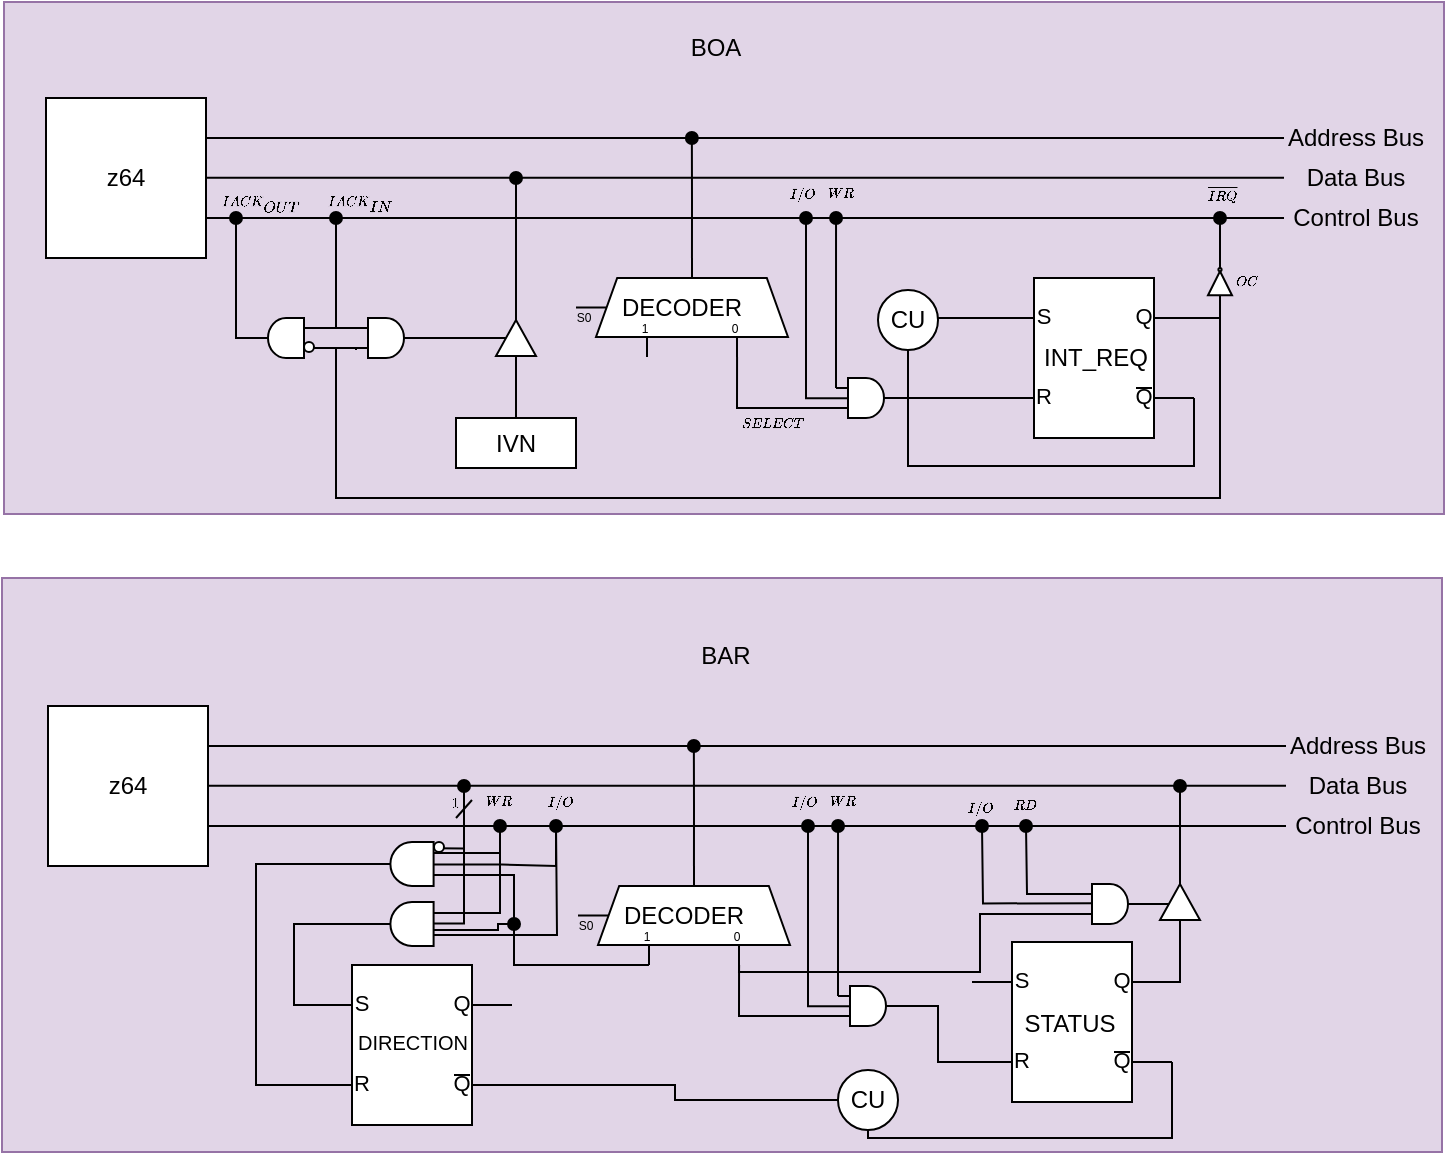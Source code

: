 <mxfile version="24.6.4" type="device">
  <diagram name="Page-1" id="BMsLtdky9-Eu2m9CjBIF">
    <mxGraphModel dx="855" dy="365" grid="0" gridSize="1" guides="1" tooltips="1" connect="1" arrows="1" fold="1" page="0" pageScale="1" pageWidth="850" pageHeight="1100" math="1" shadow="0">
      <root>
        <mxCell id="0" />
        <mxCell id="1" parent="0" />
        <mxCell id="cthAjJGqaLLZOzj8Ev1N-72" value="" style="rounded=0;whiteSpace=wrap;html=1;fillColor=#e1d5e7;strokeColor=#9673a6;" parent="1" vertex="1">
          <mxGeometry x="64" y="112" width="720" height="256" as="geometry" />
        </mxCell>
        <mxCell id="cthAjJGqaLLZOzj8Ev1N-9" style="edgeStyle=orthogonalEdgeStyle;rounded=0;orthogonalLoop=1;jettySize=auto;html=1;exitX=1;exitY=0.75;exitDx=0;exitDy=0;endArrow=none;endFill=0;" parent="1" source="cthAjJGqaLLZOzj8Ev1N-1" edge="1">
          <mxGeometry relative="1" as="geometry">
            <mxPoint x="704" y="220" as="targetPoint" />
          </mxGeometry>
        </mxCell>
        <mxCell id="cthAjJGqaLLZOzj8Ev1N-10" style="edgeStyle=orthogonalEdgeStyle;rounded=0;orthogonalLoop=1;jettySize=auto;html=1;endArrow=none;endFill=0;" parent="1" edge="1">
          <mxGeometry relative="1" as="geometry">
            <mxPoint x="655" y="199.85" as="targetPoint" />
            <mxPoint x="116" y="199.85" as="sourcePoint" />
            <Array as="points">
              <mxPoint x="704" y="199.85" />
            </Array>
          </mxGeometry>
        </mxCell>
        <mxCell id="cthAjJGqaLLZOzj8Ev1N-11" style="edgeStyle=orthogonalEdgeStyle;rounded=0;orthogonalLoop=1;jettySize=auto;html=1;exitX=1;exitY=0.25;exitDx=0;exitDy=0;endArrow=none;endFill=0;" parent="1" source="cthAjJGqaLLZOzj8Ev1N-1" edge="1">
          <mxGeometry relative="1" as="geometry">
            <mxPoint x="704" y="180" as="targetPoint" />
          </mxGeometry>
        </mxCell>
        <mxCell id="cthAjJGqaLLZOzj8Ev1N-1" value="z64" style="rounded=0;whiteSpace=wrap;html=1;" parent="1" vertex="1">
          <mxGeometry x="85" y="160" width="80" height="80" as="geometry" />
        </mxCell>
        <mxCell id="cthAjJGqaLLZOzj8Ev1N-6" value="Address Bus" style="text;html=1;align=center;verticalAlign=middle;whiteSpace=wrap;rounded=0;" parent="1" vertex="1">
          <mxGeometry x="700" y="170" width="80" height="20" as="geometry" />
        </mxCell>
        <mxCell id="cthAjJGqaLLZOzj8Ev1N-7" value="Data Bus" style="text;html=1;align=center;verticalAlign=middle;whiteSpace=wrap;rounded=0;" parent="1" vertex="1">
          <mxGeometry x="700" y="190" width="80" height="20" as="geometry" />
        </mxCell>
        <mxCell id="cthAjJGqaLLZOzj8Ev1N-8" value="Control Bus" style="text;html=1;align=center;verticalAlign=middle;whiteSpace=wrap;rounded=0;" parent="1" vertex="1">
          <mxGeometry x="700" y="210" width="80" height="20" as="geometry" />
        </mxCell>
        <mxCell id="cthAjJGqaLLZOzj8Ev1N-30" style="edgeStyle=orthogonalEdgeStyle;rounded=0;orthogonalLoop=1;jettySize=auto;html=1;endArrow=oval;endFill=1;" parent="1" source="cthAjJGqaLLZOzj8Ev1N-12" edge="1">
          <mxGeometry relative="1" as="geometry">
            <mxPoint x="180.0" y="220" as="targetPoint" />
            <Array as="points">
              <mxPoint x="180" y="280" />
            </Array>
          </mxGeometry>
        </mxCell>
        <mxCell id="cthAjJGqaLLZOzj8Ev1N-12" value="" style="verticalLabelPosition=bottom;shadow=0;dashed=0;align=center;html=1;verticalAlign=top;shape=mxgraph.electrical.logic_gates.logic_gate;operation=and;direction=west;" parent="1" vertex="1">
          <mxGeometry x="190" y="270" width="30" height="20" as="geometry" />
        </mxCell>
        <mxCell id="cthAjJGqaLLZOzj8Ev1N-31" style="edgeStyle=orthogonalEdgeStyle;rounded=0;orthogonalLoop=1;jettySize=auto;html=1;exitX=0;exitY=0.25;exitDx=0;exitDy=0;exitPerimeter=0;endArrow=oval;endFill=1;" parent="1" source="cthAjJGqaLLZOzj8Ev1N-13" edge="1">
          <mxGeometry relative="1" as="geometry">
            <mxPoint x="230" y="220" as="targetPoint" />
            <Array as="points">
              <mxPoint x="230" y="275" />
            </Array>
          </mxGeometry>
        </mxCell>
        <mxCell id="cthAjJGqaLLZOzj8Ev1N-13" value="" style="verticalLabelPosition=bottom;shadow=0;dashed=0;align=center;html=1;verticalAlign=top;shape=mxgraph.electrical.logic_gates.logic_gate;operation=and;direction=east;" parent="1" vertex="1">
          <mxGeometry x="240" y="270" width="30" height="20" as="geometry" />
        </mxCell>
        <mxCell id="cthAjJGqaLLZOzj8Ev1N-18" style="edgeStyle=orthogonalEdgeStyle;rounded=0;orthogonalLoop=1;jettySize=auto;html=1;endArrow=oval;endFill=1;" parent="1" source="cthAjJGqaLLZOzj8Ev1N-15" edge="1">
          <mxGeometry relative="1" as="geometry">
            <mxPoint x="320" y="200" as="targetPoint" />
          </mxGeometry>
        </mxCell>
        <mxCell id="cthAjJGqaLLZOzj8Ev1N-21" style="edgeStyle=orthogonalEdgeStyle;rounded=0;orthogonalLoop=1;jettySize=auto;html=1;exitX=0;exitY=0.5;exitDx=0;exitDy=0;entryX=0.5;entryY=0;entryDx=0;entryDy=0;endArrow=none;endFill=0;" parent="1" source="cthAjJGqaLLZOzj8Ev1N-15" target="cthAjJGqaLLZOzj8Ev1N-19" edge="1">
          <mxGeometry relative="1" as="geometry" />
        </mxCell>
        <mxCell id="cthAjJGqaLLZOzj8Ev1N-15" value="" style="verticalLabelPosition=bottom;shadow=0;dashed=0;align=center;html=1;verticalAlign=top;shape=mxgraph.electrical.logic_gates.buffer2;direction=north;" parent="1" vertex="1">
          <mxGeometry x="310" y="265" width="20" height="30" as="geometry" />
        </mxCell>
        <mxCell id="cthAjJGqaLLZOzj8Ev1N-19" value="IVN" style="rounded=0;whiteSpace=wrap;html=1;" parent="1" vertex="1">
          <mxGeometry x="290" y="320" width="60" height="25" as="geometry" />
        </mxCell>
        <mxCell id="cthAjJGqaLLZOzj8Ev1N-26" value="" style="ellipse;whiteSpace=wrap;html=1;aspect=fixed;" parent="1" vertex="1">
          <mxGeometry x="214" y="282" width="5" height="5" as="geometry" />
        </mxCell>
        <mxCell id="cthAjJGqaLLZOzj8Ev1N-27" style="edgeStyle=orthogonalEdgeStyle;rounded=0;orthogonalLoop=1;jettySize=auto;html=1;exitX=0;exitY=0.75;exitDx=0;exitDy=0;exitPerimeter=0;entryX=0;entryY=0.25;entryDx=0;entryDy=0;entryPerimeter=0;endArrow=none;endFill=0;" parent="1" source="cthAjJGqaLLZOzj8Ev1N-12" target="cthAjJGqaLLZOzj8Ev1N-13" edge="1">
          <mxGeometry relative="1" as="geometry" />
        </mxCell>
        <mxCell id="cthAjJGqaLLZOzj8Ev1N-29" style="edgeStyle=orthogonalEdgeStyle;rounded=0;orthogonalLoop=1;jettySize=auto;html=1;endArrow=none;endFill=0;" parent="1" source="cthAjJGqaLLZOzj8Ev1N-13" edge="1">
          <mxGeometry relative="1" as="geometry">
            <mxPoint x="315" y="280" as="targetPoint" />
          </mxGeometry>
        </mxCell>
        <mxCell id="cthAjJGqaLLZOzj8Ev1N-34" value="$$IACK_{IN}$$" style="text;html=1;align=center;verticalAlign=middle;whiteSpace=wrap;rounded=0;fontSize=6;" parent="1" vertex="1">
          <mxGeometry x="225" y="205" width="35" height="15" as="geometry" />
        </mxCell>
        <mxCell id="cthAjJGqaLLZOzj8Ev1N-35" value="$$IACK_{OUT}$$" style="text;html=1;align=center;verticalAlign=middle;whiteSpace=wrap;rounded=0;fontSize=6;" parent="1" vertex="1">
          <mxGeometry x="175" y="205" width="35" height="15" as="geometry" />
        </mxCell>
        <mxCell id="cthAjJGqaLLZOzj8Ev1N-37" style="edgeStyle=orthogonalEdgeStyle;rounded=0;orthogonalLoop=1;jettySize=auto;html=1;exitX=0;exitY=0.453;exitDx=0;exitDy=0;exitPerimeter=0;endArrow=oval;endFill=1;" parent="1" source="cthAjJGqaLLZOzj8Ev1N-36" edge="1">
          <mxGeometry relative="1" as="geometry">
            <mxPoint x="407.93" y="180" as="targetPoint" />
          </mxGeometry>
        </mxCell>
        <mxCell id="cthAjJGqaLLZOzj8Ev1N-36" value="DECODER" style="shadow=0;dashed=0;align=center;html=1;strokeWidth=1;shape=mxgraph.electrical.abstract.mux2;operation=demux;whiteSpace=wrap;direction=south;" parent="1" vertex="1">
          <mxGeometry x="350" y="240" width="106" height="49.5" as="geometry" />
        </mxCell>
        <mxCell id="cthAjJGqaLLZOzj8Ev1N-40" style="edgeStyle=orthogonalEdgeStyle;rounded=0;orthogonalLoop=1;jettySize=auto;html=1;exitX=0;exitY=0.25;exitDx=0;exitDy=0;exitPerimeter=0;endArrow=oval;endFill=1;" parent="1" source="cthAjJGqaLLZOzj8Ev1N-38" edge="1">
          <mxGeometry relative="1" as="geometry">
            <mxPoint x="480.023" y="220" as="targetPoint" />
            <Array as="points">
              <mxPoint x="480" y="285" />
              <mxPoint x="480" y="285" />
            </Array>
          </mxGeometry>
        </mxCell>
        <mxCell id="cthAjJGqaLLZOzj8Ev1N-41" style="edgeStyle=orthogonalEdgeStyle;rounded=0;orthogonalLoop=1;jettySize=auto;html=1;exitX=0.226;exitY=0.505;exitDx=0;exitDy=0;exitPerimeter=0;endArrow=oval;endFill=1;" parent="1" source="cthAjJGqaLLZOzj8Ev1N-38" edge="1">
          <mxGeometry relative="1" as="geometry">
            <mxPoint x="465" y="220" as="targetPoint" />
            <Array as="points">
              <mxPoint x="465" y="310" />
              <mxPoint x="465" y="220" />
            </Array>
          </mxGeometry>
        </mxCell>
        <mxCell id="cthAjJGqaLLZOzj8Ev1N-38" value="" style="verticalLabelPosition=bottom;shadow=0;dashed=0;align=center;html=1;verticalAlign=top;shape=mxgraph.electrical.logic_gates.logic_gate;operation=and;direction=east;" parent="1" vertex="1">
          <mxGeometry x="480" y="300" width="30" height="20" as="geometry" />
        </mxCell>
        <mxCell id="cthAjJGqaLLZOzj8Ev1N-39" style="edgeStyle=orthogonalEdgeStyle;rounded=0;orthogonalLoop=1;jettySize=auto;html=1;exitX=1;exitY=0.212;exitDx=0;exitDy=3;exitPerimeter=0;entryX=0;entryY=0.75;entryDx=0;entryDy=0;entryPerimeter=0;endArrow=none;endFill=0;" parent="1" source="cthAjJGqaLLZOzj8Ev1N-36" target="cthAjJGqaLLZOzj8Ev1N-38" edge="1">
          <mxGeometry relative="1" as="geometry">
            <Array as="points">
              <mxPoint x="431" y="315" />
            </Array>
          </mxGeometry>
        </mxCell>
        <mxCell id="cthAjJGqaLLZOzj8Ev1N-42" value="$$I/O$$" style="text;html=1;align=center;verticalAlign=middle;whiteSpace=wrap;rounded=0;fontSize=6;" parent="1" vertex="1">
          <mxGeometry x="456" y="200" width="15" height="15" as="geometry" />
        </mxCell>
        <mxCell id="cthAjJGqaLLZOzj8Ev1N-43" value="$$WR$$" style="text;html=1;align=center;verticalAlign=middle;whiteSpace=wrap;rounded=0;fontSize=6;" parent="1" vertex="1">
          <mxGeometry x="475" y="200" width="15" height="15" as="geometry" />
        </mxCell>
        <mxCell id="cthAjJGqaLLZOzj8Ev1N-45" value="CU" style="ellipse;whiteSpace=wrap;html=1;aspect=fixed;" parent="1" vertex="1">
          <mxGeometry x="501" y="256" width="30" height="30" as="geometry" />
        </mxCell>
        <mxCell id="xpZ57HRokIBA1SEaAe0v-1" style="edgeStyle=orthogonalEdgeStyle;rounded=0;orthogonalLoop=1;jettySize=auto;html=1;exitX=1;exitY=0.75;exitDx=0;exitDy=0;exitPerimeter=0;entryX=0.5;entryY=1;entryDx=0;entryDy=0;endArrow=none;endFill=0;" edge="1" parent="1" source="cthAjJGqaLLZOzj8Ev1N-47" target="cthAjJGqaLLZOzj8Ev1N-45">
          <mxGeometry relative="1" as="geometry">
            <Array as="points">
              <mxPoint x="659" y="344" />
              <mxPoint x="516" y="344" />
            </Array>
          </mxGeometry>
        </mxCell>
        <mxCell id="cthAjJGqaLLZOzj8Ev1N-47" value="" style="verticalLabelPosition=bottom;shadow=0;dashed=0;align=center;html=1;verticalAlign=top;shape=mxgraph.electrical.logic_gates.rs_latch;" parent="1" vertex="1">
          <mxGeometry x="559" y="250" width="100" height="80" as="geometry" />
        </mxCell>
        <mxCell id="cthAjJGqaLLZOzj8Ev1N-48" style="edgeStyle=orthogonalEdgeStyle;rounded=0;orthogonalLoop=1;jettySize=auto;html=1;entryX=0;entryY=0.75;entryDx=0;entryDy=0;entryPerimeter=0;endArrow=none;endFill=0;" parent="1" source="cthAjJGqaLLZOzj8Ev1N-38" target="cthAjJGqaLLZOzj8Ev1N-47" edge="1">
          <mxGeometry relative="1" as="geometry" />
        </mxCell>
        <mxCell id="cthAjJGqaLLZOzj8Ev1N-49" style="edgeStyle=orthogonalEdgeStyle;rounded=0;orthogonalLoop=1;jettySize=auto;html=1;entryX=0;entryY=0.25;entryDx=0;entryDy=0;entryPerimeter=0;endArrow=none;endFill=0;" parent="1" source="cthAjJGqaLLZOzj8Ev1N-45" target="cthAjJGqaLLZOzj8Ev1N-47" edge="1">
          <mxGeometry relative="1" as="geometry">
            <Array as="points">
              <mxPoint x="546" y="270" />
              <mxPoint x="546" y="270" />
            </Array>
          </mxGeometry>
        </mxCell>
        <mxCell id="cthAjJGqaLLZOzj8Ev1N-58" style="edgeStyle=orthogonalEdgeStyle;rounded=0;orthogonalLoop=1;jettySize=auto;html=1;exitX=0;exitY=0.25;exitDx=0;exitDy=0;exitPerimeter=0;entryX=0;entryY=0.8;entryDx=0;entryDy=0;entryPerimeter=0;endArrow=none;endFill=0;" parent="1" source="cthAjJGqaLLZOzj8Ev1N-12" target="cthAjJGqaLLZOzj8Ev1N-13" edge="1">
          <mxGeometry relative="1" as="geometry" />
        </mxCell>
        <mxCell id="cthAjJGqaLLZOzj8Ev1N-62" style="edgeStyle=orthogonalEdgeStyle;rounded=0;orthogonalLoop=1;jettySize=auto;html=1;exitX=0;exitY=0.75;exitDx=0;exitDy=0;exitPerimeter=0;entryX=1;entryY=0.25;entryDx=0;entryDy=0;entryPerimeter=0;endArrow=none;endFill=0;" parent="1" source="cthAjJGqaLLZOzj8Ev1N-13" target="cthAjJGqaLLZOzj8Ev1N-47" edge="1">
          <mxGeometry relative="1" as="geometry">
            <Array as="points">
              <mxPoint x="230" y="285" />
              <mxPoint x="230" y="360" />
              <mxPoint x="672" y="360" />
              <mxPoint x="672" y="270" />
            </Array>
          </mxGeometry>
        </mxCell>
        <mxCell id="cthAjJGqaLLZOzj8Ev1N-67" style="edgeStyle=orthogonalEdgeStyle;rounded=0;orthogonalLoop=1;jettySize=auto;html=1;endArrow=oval;endFill=1;" parent="1" source="cthAjJGqaLLZOzj8Ev1N-63" edge="1">
          <mxGeometry relative="1" as="geometry">
            <mxPoint x="672" y="220" as="targetPoint" />
          </mxGeometry>
        </mxCell>
        <mxCell id="cthAjJGqaLLZOzj8Ev1N-63" value="" style="verticalLabelPosition=bottom;shadow=0;dashed=0;align=center;html=1;verticalAlign=top;shape=mxgraph.electrical.logic_gates.inverter_2;direction=north;" parent="1" vertex="1">
          <mxGeometry x="666" y="242" width="12" height="20" as="geometry" />
        </mxCell>
        <mxCell id="cthAjJGqaLLZOzj8Ev1N-64" style="edgeStyle=orthogonalEdgeStyle;rounded=0;orthogonalLoop=1;jettySize=auto;html=1;exitX=1;exitY=0.25;exitDx=0;exitDy=0;exitPerimeter=0;entryX=0;entryY=0.5;entryDx=0;entryDy=0;entryPerimeter=0;endArrow=none;endFill=0;" parent="1" source="cthAjJGqaLLZOzj8Ev1N-47" target="cthAjJGqaLLZOzj8Ev1N-63" edge="1">
          <mxGeometry relative="1" as="geometry" />
        </mxCell>
        <mxCell id="cthAjJGqaLLZOzj8Ev1N-68" value="$$OC$$" style="text;html=1;align=center;verticalAlign=middle;whiteSpace=wrap;rounded=0;fontSize=6;" parent="1" vertex="1">
          <mxGeometry x="678" y="244.5" width="15" height="15" as="geometry" />
        </mxCell>
        <mxCell id="cthAjJGqaLLZOzj8Ev1N-69" value="$$\overline{IRQ}$$" style="text;html=1;align=center;verticalAlign=middle;whiteSpace=wrap;rounded=0;fontSize=6;" parent="1" vertex="1">
          <mxGeometry x="666" y="200" width="15" height="15" as="geometry" />
        </mxCell>
        <mxCell id="cthAjJGqaLLZOzj8Ev1N-71" value="$$SELECT$$" style="text;html=1;align=center;verticalAlign=middle;whiteSpace=wrap;rounded=0;fontSize=6;" parent="1" vertex="1">
          <mxGeometry x="441" y="315" width="15" height="15" as="geometry" />
        </mxCell>
        <mxCell id="cthAjJGqaLLZOzj8Ev1N-73" value="BOA" style="text;html=1;align=center;verticalAlign=middle;whiteSpace=wrap;rounded=0;" parent="1" vertex="1">
          <mxGeometry x="390" y="120" width="60" height="30" as="geometry" />
        </mxCell>
        <mxCell id="cthAjJGqaLLZOzj8Ev1N-74" value="" style="rounded=0;whiteSpace=wrap;html=1;fillColor=#e1d5e7;strokeColor=#9673a6;" parent="1" vertex="1">
          <mxGeometry x="63" y="400" width="720" height="287" as="geometry" />
        </mxCell>
        <mxCell id="cthAjJGqaLLZOzj8Ev1N-75" style="edgeStyle=orthogonalEdgeStyle;rounded=0;orthogonalLoop=1;jettySize=auto;html=1;exitX=1;exitY=0.75;exitDx=0;exitDy=0;endArrow=none;endFill=0;" parent="1" source="cthAjJGqaLLZOzj8Ev1N-78" edge="1">
          <mxGeometry relative="1" as="geometry">
            <mxPoint x="705" y="524" as="targetPoint" />
          </mxGeometry>
        </mxCell>
        <mxCell id="cthAjJGqaLLZOzj8Ev1N-76" style="edgeStyle=orthogonalEdgeStyle;rounded=0;orthogonalLoop=1;jettySize=auto;html=1;endArrow=none;endFill=0;" parent="1" edge="1">
          <mxGeometry relative="1" as="geometry">
            <mxPoint x="656" y="503.85" as="targetPoint" />
            <mxPoint x="117" y="503.85" as="sourcePoint" />
            <Array as="points">
              <mxPoint x="705" y="503.85" />
            </Array>
          </mxGeometry>
        </mxCell>
        <mxCell id="cthAjJGqaLLZOzj8Ev1N-77" style="edgeStyle=orthogonalEdgeStyle;rounded=0;orthogonalLoop=1;jettySize=auto;html=1;exitX=1;exitY=0.25;exitDx=0;exitDy=0;endArrow=none;endFill=0;" parent="1" source="cthAjJGqaLLZOzj8Ev1N-78" edge="1">
          <mxGeometry relative="1" as="geometry">
            <mxPoint x="705" y="484" as="targetPoint" />
          </mxGeometry>
        </mxCell>
        <mxCell id="cthAjJGqaLLZOzj8Ev1N-78" value="z64" style="rounded=0;whiteSpace=wrap;html=1;" parent="1" vertex="1">
          <mxGeometry x="86" y="464" width="80" height="80" as="geometry" />
        </mxCell>
        <mxCell id="cthAjJGqaLLZOzj8Ev1N-79" value="Address Bus" style="text;html=1;align=center;verticalAlign=middle;whiteSpace=wrap;rounded=0;" parent="1" vertex="1">
          <mxGeometry x="701" y="474" width="80" height="20" as="geometry" />
        </mxCell>
        <mxCell id="cthAjJGqaLLZOzj8Ev1N-80" value="Data Bus" style="text;html=1;align=center;verticalAlign=middle;whiteSpace=wrap;rounded=0;" parent="1" vertex="1">
          <mxGeometry x="701" y="494" width="80" height="20" as="geometry" />
        </mxCell>
        <mxCell id="cthAjJGqaLLZOzj8Ev1N-81" value="Control Bus" style="text;html=1;align=center;verticalAlign=middle;whiteSpace=wrap;rounded=0;" parent="1" vertex="1">
          <mxGeometry x="701" y="514" width="80" height="20" as="geometry" />
        </mxCell>
        <mxCell id="cthAjJGqaLLZOzj8Ev1N-125" style="edgeStyle=orthogonalEdgeStyle;rounded=0;orthogonalLoop=1;jettySize=auto;html=1;exitX=0.258;exitY=0.487;exitDx=0;exitDy=0;exitPerimeter=0;endArrow=oval;endFill=1;" parent="1" source="cthAjJGqaLLZOzj8Ev1N-85" edge="1">
          <mxGeometry relative="1" as="geometry">
            <mxPoint x="340" y="524" as="targetPoint" />
            <Array as="points">
              <mxPoint x="313" y="543" />
              <mxPoint x="340" y="544" />
            </Array>
          </mxGeometry>
        </mxCell>
        <mxCell id="cthAjJGqaLLZOzj8Ev1N-126" style="edgeStyle=orthogonalEdgeStyle;rounded=0;orthogonalLoop=1;jettySize=auto;html=1;exitX=0;exitY=0.75;exitDx=0;exitDy=0;exitPerimeter=0;endArrow=oval;endFill=1;" parent="1" source="cthAjJGqaLLZOzj8Ev1N-85" edge="1">
          <mxGeometry relative="1" as="geometry">
            <mxPoint x="312" y="524" as="targetPoint" />
            <Array as="points">
              <mxPoint x="312" y="538" />
            </Array>
          </mxGeometry>
        </mxCell>
        <mxCell id="xpZ57HRokIBA1SEaAe0v-8" style="edgeStyle=orthogonalEdgeStyle;rounded=0;orthogonalLoop=1;jettySize=auto;html=1;exitX=0.232;exitY=0.634;exitDx=0;exitDy=0;exitPerimeter=0;endArrow=oval;endFill=1;" edge="1" parent="1" source="xpZ57HRokIBA1SEaAe0v-9">
          <mxGeometry relative="1" as="geometry">
            <mxPoint x="294" y="504" as="targetPoint" />
            <Array as="points" />
          </mxGeometry>
        </mxCell>
        <mxCell id="cthAjJGqaLLZOzj8Ev1N-85" value="" style="verticalLabelPosition=bottom;shadow=0;dashed=0;align=center;html=1;verticalAlign=top;shape=mxgraph.electrical.logic_gates.logic_gate;operation=and;direction=west;" parent="1" vertex="1">
          <mxGeometry x="250" y="532" width="36" height="22" as="geometry" />
        </mxCell>
        <mxCell id="cthAjJGqaLLZOzj8Ev1N-95" style="edgeStyle=orthogonalEdgeStyle;rounded=0;orthogonalLoop=1;jettySize=auto;html=1;exitX=0;exitY=0.453;exitDx=0;exitDy=0;exitPerimeter=0;endArrow=oval;endFill=1;" parent="1" source="cthAjJGqaLLZOzj8Ev1N-96" edge="1">
          <mxGeometry relative="1" as="geometry">
            <mxPoint x="408.93" y="484" as="targetPoint" />
          </mxGeometry>
        </mxCell>
        <mxCell id="cthAjJGqaLLZOzj8Ev1N-96" value="DECODER" style="shadow=0;dashed=0;align=center;html=1;strokeWidth=1;shape=mxgraph.electrical.abstract.mux2;operation=demux;whiteSpace=wrap;direction=south;" parent="1" vertex="1">
          <mxGeometry x="351" y="544" width="106" height="49.5" as="geometry" />
        </mxCell>
        <mxCell id="cthAjJGqaLLZOzj8Ev1N-97" style="edgeStyle=orthogonalEdgeStyle;rounded=0;orthogonalLoop=1;jettySize=auto;html=1;exitX=0;exitY=0.25;exitDx=0;exitDy=0;exitPerimeter=0;endArrow=oval;endFill=1;" parent="1" source="cthAjJGqaLLZOzj8Ev1N-99" edge="1">
          <mxGeometry relative="1" as="geometry">
            <mxPoint x="481.023" y="524" as="targetPoint" />
            <Array as="points">
              <mxPoint x="481" y="589" />
              <mxPoint x="481" y="589" />
            </Array>
          </mxGeometry>
        </mxCell>
        <mxCell id="cthAjJGqaLLZOzj8Ev1N-98" style="edgeStyle=orthogonalEdgeStyle;rounded=0;orthogonalLoop=1;jettySize=auto;html=1;exitX=0.226;exitY=0.505;exitDx=0;exitDy=0;exitPerimeter=0;endArrow=oval;endFill=1;" parent="1" source="cthAjJGqaLLZOzj8Ev1N-99" edge="1">
          <mxGeometry relative="1" as="geometry">
            <mxPoint x="466" y="524" as="targetPoint" />
            <Array as="points">
              <mxPoint x="466" y="614" />
              <mxPoint x="466" y="524" />
            </Array>
          </mxGeometry>
        </mxCell>
        <mxCell id="cthAjJGqaLLZOzj8Ev1N-99" value="" style="verticalLabelPosition=bottom;shadow=0;dashed=0;align=center;html=1;verticalAlign=top;shape=mxgraph.electrical.logic_gates.logic_gate;operation=and;direction=east;" parent="1" vertex="1">
          <mxGeometry x="481" y="604" width="30" height="20" as="geometry" />
        </mxCell>
        <mxCell id="cthAjJGqaLLZOzj8Ev1N-100" style="edgeStyle=orthogonalEdgeStyle;rounded=0;orthogonalLoop=1;jettySize=auto;html=1;exitX=1;exitY=0.212;exitDx=0;exitDy=3;exitPerimeter=0;entryX=0;entryY=0.75;entryDx=0;entryDy=0;entryPerimeter=0;endArrow=none;endFill=0;" parent="1" source="cthAjJGqaLLZOzj8Ev1N-96" target="cthAjJGqaLLZOzj8Ev1N-99" edge="1">
          <mxGeometry relative="1" as="geometry">
            <Array as="points">
              <mxPoint x="432" y="619" />
            </Array>
          </mxGeometry>
        </mxCell>
        <mxCell id="cthAjJGqaLLZOzj8Ev1N-101" value="$$I/O$$" style="text;html=1;align=center;verticalAlign=middle;whiteSpace=wrap;rounded=0;fontSize=6;" parent="1" vertex="1">
          <mxGeometry x="457" y="504" width="15" height="15" as="geometry" />
        </mxCell>
        <mxCell id="cthAjJGqaLLZOzj8Ev1N-102" value="$$WR$$" style="text;html=1;align=center;verticalAlign=middle;whiteSpace=wrap;rounded=0;fontSize=6;" parent="1" vertex="1">
          <mxGeometry x="476" y="504" width="15" height="15" as="geometry" />
        </mxCell>
        <mxCell id="cthAjJGqaLLZOzj8Ev1N-103" value="CU" style="ellipse;whiteSpace=wrap;html=1;aspect=fixed;" parent="1" vertex="1">
          <mxGeometry x="481" y="646" width="30" height="30" as="geometry" />
        </mxCell>
        <mxCell id="cthAjJGqaLLZOzj8Ev1N-134" style="edgeStyle=orthogonalEdgeStyle;rounded=0;orthogonalLoop=1;jettySize=auto;html=1;exitX=1;exitY=0.75;exitDx=0;exitDy=0;exitPerimeter=0;entryX=0.5;entryY=1;entryDx=0;entryDy=0;endArrow=none;endFill=0;" parent="1" source="cthAjJGqaLLZOzj8Ev1N-104" target="cthAjJGqaLLZOzj8Ev1N-103" edge="1">
          <mxGeometry relative="1" as="geometry">
            <Array as="points">
              <mxPoint x="648" y="680" />
              <mxPoint x="496" y="680" />
            </Array>
          </mxGeometry>
        </mxCell>
        <mxCell id="cthAjJGqaLLZOzj8Ev1N-104" value="" style="verticalLabelPosition=bottom;shadow=0;dashed=0;align=center;html=1;verticalAlign=top;shape=mxgraph.electrical.logic_gates.rs_latch;" parent="1" vertex="1">
          <mxGeometry x="548" y="582" width="100" height="80" as="geometry" />
        </mxCell>
        <mxCell id="cthAjJGqaLLZOzj8Ev1N-105" style="edgeStyle=orthogonalEdgeStyle;rounded=0;orthogonalLoop=1;jettySize=auto;html=1;entryX=0;entryY=0.75;entryDx=0;entryDy=0;entryPerimeter=0;endArrow=none;endFill=0;" parent="1" source="cthAjJGqaLLZOzj8Ev1N-99" target="cthAjJGqaLLZOzj8Ev1N-104" edge="1">
          <mxGeometry relative="1" as="geometry" />
        </mxCell>
        <mxCell id="cthAjJGqaLLZOzj8Ev1N-116" value="BAR" style="text;html=1;align=center;verticalAlign=middle;whiteSpace=wrap;rounded=0;" parent="1" vertex="1">
          <mxGeometry x="353" y="424" width="144" height="30" as="geometry" />
        </mxCell>
        <mxCell id="cthAjJGqaLLZOzj8Ev1N-124" style="edgeStyle=orthogonalEdgeStyle;rounded=0;orthogonalLoop=1;jettySize=auto;html=1;exitX=1;exitY=0.637;exitDx=0;exitDy=3;exitPerimeter=0;entryX=0;entryY=0.25;entryDx=0;entryDy=0;entryPerimeter=0;endArrow=none;endFill=0;" parent="1" source="cthAjJGqaLLZOzj8Ev1N-96" target="cthAjJGqaLLZOzj8Ev1N-85" edge="1">
          <mxGeometry relative="1" as="geometry">
            <Array as="points">
              <mxPoint x="319" y="593" />
              <mxPoint x="319" y="549" />
            </Array>
          </mxGeometry>
        </mxCell>
        <mxCell id="cthAjJGqaLLZOzj8Ev1N-127" value="$$I/O$$" style="text;html=1;align=center;verticalAlign=middle;whiteSpace=wrap;rounded=0;fontSize=6;" parent="1" vertex="1">
          <mxGeometry x="335" y="504" width="15" height="15" as="geometry" />
        </mxCell>
        <mxCell id="cthAjJGqaLLZOzj8Ev1N-128" value="$$WR$$" style="text;html=1;align=center;verticalAlign=middle;whiteSpace=wrap;rounded=0;fontSize=6;" parent="1" vertex="1">
          <mxGeometry x="304" y="504" width="15" height="15" as="geometry" />
        </mxCell>
        <mxCell id="cthAjJGqaLLZOzj8Ev1N-133" style="edgeStyle=orthogonalEdgeStyle;rounded=0;orthogonalLoop=1;jettySize=auto;html=1;endArrow=oval;endFill=1;" parent="1" source="cthAjJGqaLLZOzj8Ev1N-131" edge="1">
          <mxGeometry relative="1" as="geometry">
            <mxPoint x="652" y="504" as="targetPoint" />
          </mxGeometry>
        </mxCell>
        <mxCell id="cthAjJGqaLLZOzj8Ev1N-132" style="edgeStyle=orthogonalEdgeStyle;rounded=0;orthogonalLoop=1;jettySize=auto;html=1;exitX=0;exitY=0.5;exitDx=0;exitDy=0;entryX=1;entryY=0.25;entryDx=0;entryDy=0;entryPerimeter=0;endArrow=none;endFill=0;" parent="1" source="cthAjJGqaLLZOzj8Ev1N-131" target="cthAjJGqaLLZOzj8Ev1N-104" edge="1">
          <mxGeometry relative="1" as="geometry">
            <Array as="points">
              <mxPoint x="652" y="602" />
            </Array>
          </mxGeometry>
        </mxCell>
        <mxCell id="cthAjJGqaLLZOzj8Ev1N-137" style="edgeStyle=orthogonalEdgeStyle;rounded=0;orthogonalLoop=1;jettySize=auto;html=1;endArrow=oval;endFill=1;exitX=0.241;exitY=0.483;exitDx=0;exitDy=0;exitPerimeter=0;" parent="1" source="cthAjJGqaLLZOzj8Ev1N-135" edge="1">
          <mxGeometry relative="1" as="geometry">
            <mxPoint x="553" y="524" as="targetPoint" />
          </mxGeometry>
        </mxCell>
        <mxCell id="cthAjJGqaLLZOzj8Ev1N-138" style="edgeStyle=orthogonalEdgeStyle;rounded=0;orthogonalLoop=1;jettySize=auto;html=1;exitX=0;exitY=0.25;exitDx=0;exitDy=0;exitPerimeter=0;endArrow=oval;endFill=1;" parent="1" source="cthAjJGqaLLZOzj8Ev1N-135" edge="1">
          <mxGeometry relative="1" as="geometry">
            <mxPoint x="575" y="524" as="targetPoint" />
          </mxGeometry>
        </mxCell>
        <mxCell id="cthAjJGqaLLZOzj8Ev1N-135" value="" style="verticalLabelPosition=bottom;shadow=0;dashed=0;align=center;html=1;verticalAlign=top;shape=mxgraph.electrical.logic_gates.logic_gate;operation=and;direction=east;" parent="1" vertex="1">
          <mxGeometry x="602" y="553" width="30" height="20" as="geometry" />
        </mxCell>
        <mxCell id="cthAjJGqaLLZOzj8Ev1N-136" style="edgeStyle=orthogonalEdgeStyle;rounded=0;orthogonalLoop=1;jettySize=auto;html=1;exitX=1;exitY=0.212;exitDx=0;exitDy=3;exitPerimeter=0;entryX=0;entryY=0.75;entryDx=0;entryDy=0;entryPerimeter=0;endArrow=none;endFill=0;" parent="1" source="cthAjJGqaLLZOzj8Ev1N-96" target="cthAjJGqaLLZOzj8Ev1N-135" edge="1">
          <mxGeometry relative="1" as="geometry">
            <Array as="points">
              <mxPoint x="432" y="597" />
              <mxPoint x="552" y="597" />
              <mxPoint x="552" y="568" />
            </Array>
          </mxGeometry>
        </mxCell>
        <mxCell id="cthAjJGqaLLZOzj8Ev1N-139" value="$$I/O$$" style="text;html=1;align=center;verticalAlign=middle;whiteSpace=wrap;rounded=0;fontSize=6;" parent="1" vertex="1">
          <mxGeometry x="545" y="507" width="15" height="15" as="geometry" />
        </mxCell>
        <mxCell id="cthAjJGqaLLZOzj8Ev1N-140" value="$$RD$$" style="text;html=1;align=center;verticalAlign=middle;whiteSpace=wrap;rounded=0;fontSize=6;" parent="1" vertex="1">
          <mxGeometry x="567" y="506" width="15" height="15" as="geometry" />
        </mxCell>
        <mxCell id="cthAjJGqaLLZOzj8Ev1N-141" style="edgeStyle=orthogonalEdgeStyle;rounded=0;orthogonalLoop=1;jettySize=auto;html=1;exitX=1;exitY=0.5;exitDx=0;exitDy=0;exitPerimeter=0;entryX=0.465;entryY=0.275;entryDx=0;entryDy=0;entryPerimeter=0;endArrow=none;endFill=0;" parent="1" source="cthAjJGqaLLZOzj8Ev1N-135" target="cthAjJGqaLLZOzj8Ev1N-131" edge="1">
          <mxGeometry relative="1" as="geometry" />
        </mxCell>
        <mxCell id="cthAjJGqaLLZOzj8Ev1N-131" value="" style="verticalLabelPosition=bottom;shadow=0;dashed=0;align=center;html=1;verticalAlign=top;shape=mxgraph.electrical.logic_gates.buffer2;direction=north;" parent="1" vertex="1">
          <mxGeometry x="642" y="547" width="20" height="30" as="geometry" />
        </mxCell>
        <mxCell id="cthAjJGqaLLZOzj8Ev1N-190" value="STATUS" style="text;html=1;align=center;verticalAlign=middle;whiteSpace=wrap;rounded=0;" parent="1" vertex="1">
          <mxGeometry x="567" y="608" width="60" height="30" as="geometry" />
        </mxCell>
        <mxCell id="cthAjJGqaLLZOzj8Ev1N-191" value="INT_REQ" style="text;html=1;align=center;verticalAlign=middle;whiteSpace=wrap;rounded=0;" parent="1" vertex="1">
          <mxGeometry x="580" y="275" width="60" height="30" as="geometry" />
        </mxCell>
        <mxCell id="xpZ57HRokIBA1SEaAe0v-18" style="edgeStyle=orthogonalEdgeStyle;rounded=0;orthogonalLoop=1;jettySize=auto;html=1;exitX=1;exitY=0.75;exitDx=0;exitDy=0;exitPerimeter=0;entryX=0;entryY=0.5;entryDx=0;entryDy=0;endArrow=none;endFill=0;" edge="1" parent="1" source="xpZ57HRokIBA1SEaAe0v-5" target="cthAjJGqaLLZOzj8Ev1N-103">
          <mxGeometry relative="1" as="geometry" />
        </mxCell>
        <mxCell id="xpZ57HRokIBA1SEaAe0v-5" value="" style="verticalLabelPosition=bottom;shadow=0;dashed=0;align=center;html=1;verticalAlign=top;shape=mxgraph.electrical.logic_gates.rs_latch;direction=east;" vertex="1" parent="1">
          <mxGeometry x="218" y="593.5" width="100" height="80" as="geometry" />
        </mxCell>
        <mxCell id="xpZ57HRokIBA1SEaAe0v-14" style="edgeStyle=orthogonalEdgeStyle;rounded=0;orthogonalLoop=1;jettySize=auto;html=1;exitX=0;exitY=0.75;exitDx=0;exitDy=0;exitPerimeter=0;endArrow=none;endFill=0;" edge="1" parent="1" source="xpZ57HRokIBA1SEaAe0v-7">
          <mxGeometry relative="1" as="geometry">
            <mxPoint x="312" y="524" as="targetPoint" />
            <Array as="points">
              <mxPoint x="312" y="567" />
            </Array>
          </mxGeometry>
        </mxCell>
        <mxCell id="xpZ57HRokIBA1SEaAe0v-15" style="edgeStyle=orthogonalEdgeStyle;rounded=0;orthogonalLoop=1;jettySize=auto;html=1;exitX=0;exitY=0.25;exitDx=0;exitDy=0;exitPerimeter=0;endArrow=none;endFill=0;" edge="1" parent="1" source="xpZ57HRokIBA1SEaAe0v-7">
          <mxGeometry relative="1" as="geometry">
            <mxPoint x="340" y="523" as="targetPoint" />
          </mxGeometry>
        </mxCell>
        <mxCell id="xpZ57HRokIBA1SEaAe0v-16" style="edgeStyle=orthogonalEdgeStyle;rounded=0;orthogonalLoop=1;jettySize=auto;html=1;exitX=0.204;exitY=0.514;exitDx=0;exitDy=0;exitPerimeter=0;endArrow=none;endFill=0;" edge="1" parent="1" source="xpZ57HRokIBA1SEaAe0v-7">
          <mxGeometry relative="1" as="geometry">
            <mxPoint x="294" y="503" as="targetPoint" />
            <Array as="points">
              <mxPoint x="294" y="573" />
            </Array>
          </mxGeometry>
        </mxCell>
        <mxCell id="xpZ57HRokIBA1SEaAe0v-17" style="edgeStyle=orthogonalEdgeStyle;rounded=0;orthogonalLoop=1;jettySize=auto;html=1;endArrow=oval;endFill=1;exitX=0.236;exitY=0.414;exitDx=0;exitDy=0;exitPerimeter=0;" edge="1" parent="1" source="xpZ57HRokIBA1SEaAe0v-7">
          <mxGeometry relative="1" as="geometry">
            <mxPoint x="319" y="573" as="targetPoint" />
            <Array as="points">
              <mxPoint x="278" y="576" />
              <mxPoint x="311" y="576" />
              <mxPoint x="311" y="573" />
            </Array>
          </mxGeometry>
        </mxCell>
        <mxCell id="xpZ57HRokIBA1SEaAe0v-7" value="" style="verticalLabelPosition=bottom;shadow=0;dashed=0;align=center;html=1;verticalAlign=top;shape=mxgraph.electrical.logic_gates.logic_gate;operation=and;direction=west;" vertex="1" parent="1">
          <mxGeometry x="250" y="562" width="36" height="22" as="geometry" />
        </mxCell>
        <mxCell id="xpZ57HRokIBA1SEaAe0v-9" value="" style="ellipse;whiteSpace=wrap;html=1;aspect=fixed;" vertex="1" parent="1">
          <mxGeometry x="279" y="532" width="5" height="5" as="geometry" />
        </mxCell>
        <mxCell id="xpZ57HRokIBA1SEaAe0v-12" style="edgeStyle=orthogonalEdgeStyle;rounded=0;orthogonalLoop=1;jettySize=auto;html=1;exitX=1;exitY=0.5;exitDx=0;exitDy=0;exitPerimeter=0;entryX=0;entryY=0.75;entryDx=0;entryDy=0;entryPerimeter=0;endArrow=none;endFill=0;" edge="1" parent="1" source="cthAjJGqaLLZOzj8Ev1N-85" target="xpZ57HRokIBA1SEaAe0v-5">
          <mxGeometry relative="1" as="geometry">
            <Array as="points">
              <mxPoint x="190" y="543" />
              <mxPoint x="190" y="653" />
            </Array>
          </mxGeometry>
        </mxCell>
        <mxCell id="xpZ57HRokIBA1SEaAe0v-13" style="edgeStyle=orthogonalEdgeStyle;rounded=0;orthogonalLoop=1;jettySize=auto;html=1;exitX=1;exitY=0.5;exitDx=0;exitDy=0;exitPerimeter=0;entryX=0;entryY=0.25;entryDx=0;entryDy=0;entryPerimeter=0;endArrow=none;endFill=0;" edge="1" parent="1" source="xpZ57HRokIBA1SEaAe0v-7" target="xpZ57HRokIBA1SEaAe0v-5">
          <mxGeometry relative="1" as="geometry">
            <Array as="points">
              <mxPoint x="209" y="573" />
              <mxPoint x="209" y="614" />
            </Array>
          </mxGeometry>
        </mxCell>
        <mxCell id="xpZ57HRokIBA1SEaAe0v-4" value="DIRECTION" style="text;html=1;align=center;verticalAlign=middle;whiteSpace=wrap;rounded=0;fontSize=10;" vertex="1" parent="1">
          <mxGeometry x="235.5" y="617" width="65" height="30" as="geometry" />
        </mxCell>
        <mxCell id="xpZ57HRokIBA1SEaAe0v-19" value="" style="endArrow=none;html=1;rounded=0;" edge="1" parent="1">
          <mxGeometry width="50" height="50" relative="1" as="geometry">
            <mxPoint x="290" y="520" as="sourcePoint" />
            <mxPoint x="298" y="511" as="targetPoint" />
          </mxGeometry>
        </mxCell>
        <mxCell id="xpZ57HRokIBA1SEaAe0v-20" value="$$1$$" style="text;html=1;align=center;verticalAlign=middle;whiteSpace=wrap;rounded=0;fontSize=6;" vertex="1" parent="1">
          <mxGeometry x="282" y="505" width="15" height="15" as="geometry" />
        </mxCell>
      </root>
    </mxGraphModel>
  </diagram>
</mxfile>
